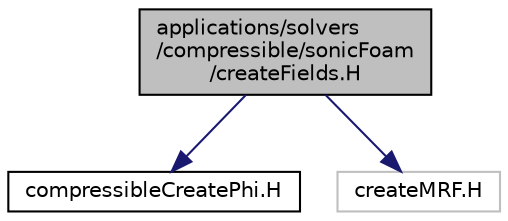 digraph "applications/solvers/compressible/sonicFoam/createFields.H"
{
  bgcolor="transparent";
  edge [fontname="Helvetica",fontsize="10",labelfontname="Helvetica",labelfontsize="10"];
  node [fontname="Helvetica",fontsize="10",shape=record];
  Node0 [label="applications/solvers\l/compressible/sonicFoam\l/createFields.H",height=0.2,width=0.4,color="black", fillcolor="grey75", style="filled", fontcolor="black"];
  Node0 -> Node1 [color="midnightblue",fontsize="10",style="solid",fontname="Helvetica"];
  Node1 [label="compressibleCreatePhi.H",height=0.2,width=0.4,color="black",URL="$a01223.html",tooltip="Creates and initialises the face-flux field phi. "];
  Node0 -> Node2 [color="midnightblue",fontsize="10",style="solid",fontname="Helvetica"];
  Node2 [label="createMRF.H",height=0.2,width=0.4,color="grey75"];
}
